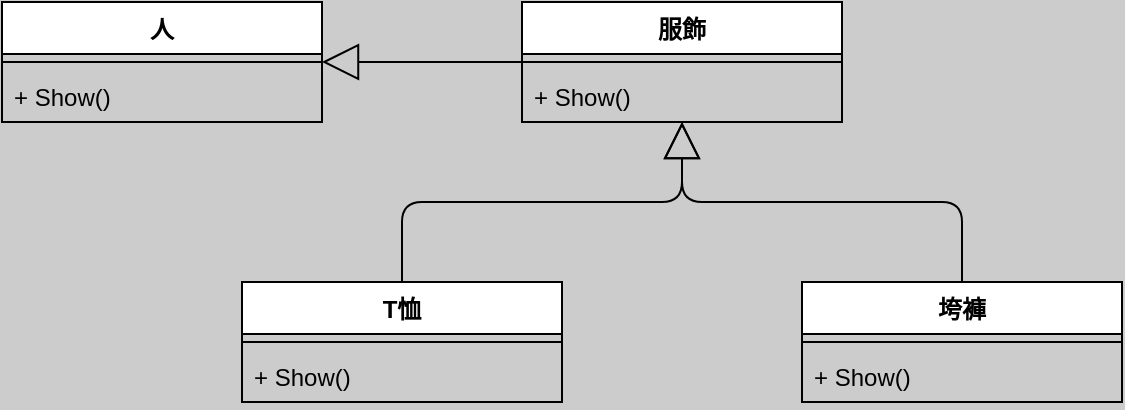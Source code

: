 <mxfile version="14.9.6" type="device" pages="2"><diagram id="SYms85y7DkIKHt3F-70l" name="穿衣"><mxGraphModel dx="1024" dy="592" grid="1" gridSize="10" guides="1" tooltips="1" connect="1" arrows="1" fold="1" page="0" pageScale="1" pageWidth="827" pageHeight="1169" background="#CCCCCC" math="0" shadow="0"><root><mxCell id="mifIHTxtnovzNPQTR4ez-0"/><mxCell id="mifIHTxtnovzNPQTR4ez-1" parent="mifIHTxtnovzNPQTR4ez-0"/><mxCell id="K7P6BfkCAaTFBfr8yJ00-0" value="人" style="swimlane;fontStyle=1;align=center;verticalAlign=top;childLayout=stackLayout;horizontal=1;startSize=26;horizontalStack=0;resizeParent=1;resizeParentMax=0;resizeLast=0;collapsible=1;marginBottom=0;" parent="mifIHTxtnovzNPQTR4ez-1" vertex="1"><mxGeometry x="160" y="190" width="160" height="60" as="geometry"/></mxCell><mxCell id="K7P6BfkCAaTFBfr8yJ00-2" value="" style="line;strokeWidth=1;fillColor=none;align=left;verticalAlign=middle;spacingTop=-1;spacingLeft=3;spacingRight=3;rotatable=0;labelPosition=right;points=[];portConstraint=eastwest;" parent="K7P6BfkCAaTFBfr8yJ00-0" vertex="1"><mxGeometry y="26" width="160" height="8" as="geometry"/></mxCell><mxCell id="K7P6BfkCAaTFBfr8yJ00-4" value="+ Show()" style="text;strokeColor=none;fillColor=none;align=left;verticalAlign=top;spacingLeft=4;spacingRight=4;overflow=hidden;rotatable=0;points=[[0,0.5],[1,0.5]];portConstraint=eastwest;" parent="K7P6BfkCAaTFBfr8yJ00-0" vertex="1"><mxGeometry y="34" width="160" height="26" as="geometry"/></mxCell><mxCell id="K7P6BfkCAaTFBfr8yJ00-5" value="服飾" style="swimlane;fontStyle=1;align=center;verticalAlign=top;childLayout=stackLayout;horizontal=1;startSize=26;horizontalStack=0;resizeParent=1;resizeParentMax=0;resizeLast=0;collapsible=1;marginBottom=0;" parent="mifIHTxtnovzNPQTR4ez-1" vertex="1"><mxGeometry x="420" y="190" width="160" height="60" as="geometry"/></mxCell><mxCell id="K7P6BfkCAaTFBfr8yJ00-6" value="" style="line;strokeWidth=1;fillColor=none;align=left;verticalAlign=middle;spacingTop=-1;spacingLeft=3;spacingRight=3;rotatable=0;labelPosition=right;points=[];portConstraint=eastwest;" parent="K7P6BfkCAaTFBfr8yJ00-5" vertex="1"><mxGeometry y="26" width="160" height="8" as="geometry"/></mxCell><mxCell id="K7P6BfkCAaTFBfr8yJ00-7" value="+ Show()" style="text;strokeColor=none;fillColor=none;align=left;verticalAlign=top;spacingLeft=4;spacingRight=4;overflow=hidden;rotatable=0;points=[[0,0.5],[1,0.5]];portConstraint=eastwest;" parent="K7P6BfkCAaTFBfr8yJ00-5" vertex="1"><mxGeometry y="34" width="160" height="26" as="geometry"/></mxCell><mxCell id="GaUCNGFRh1yNOVYajTak-0" value="" style="endArrow=block;endSize=16;endFill=0;html=1;edgeStyle=orthogonalEdgeStyle;" parent="mifIHTxtnovzNPQTR4ez-1" source="K7P6BfkCAaTFBfr8yJ00-5" target="K7P6BfkCAaTFBfr8yJ00-0" edge="1"><mxGeometry width="160" relative="1" as="geometry"><mxPoint x="330" y="430" as="sourcePoint"/><mxPoint x="330" y="342" as="targetPoint"/></mxGeometry></mxCell><mxCell id="GaUCNGFRh1yNOVYajTak-1" value="T恤" style="swimlane;fontStyle=1;align=center;verticalAlign=top;childLayout=stackLayout;horizontal=1;startSize=26;horizontalStack=0;resizeParent=1;resizeParentMax=0;resizeLast=0;collapsible=1;marginBottom=0;" parent="mifIHTxtnovzNPQTR4ez-1" vertex="1"><mxGeometry x="280" y="330" width="160" height="60" as="geometry"/></mxCell><mxCell id="GaUCNGFRh1yNOVYajTak-2" value="" style="line;strokeWidth=1;fillColor=none;align=left;verticalAlign=middle;spacingTop=-1;spacingLeft=3;spacingRight=3;rotatable=0;labelPosition=right;points=[];portConstraint=eastwest;" parent="GaUCNGFRh1yNOVYajTak-1" vertex="1"><mxGeometry y="26" width="160" height="8" as="geometry"/></mxCell><mxCell id="GaUCNGFRh1yNOVYajTak-3" value="+ Show()" style="text;strokeColor=none;fillColor=none;align=left;verticalAlign=top;spacingLeft=4;spacingRight=4;overflow=hidden;rotatable=0;points=[[0,0.5],[1,0.5]];portConstraint=eastwest;" parent="GaUCNGFRh1yNOVYajTak-1" vertex="1"><mxGeometry y="34" width="160" height="26" as="geometry"/></mxCell><mxCell id="GaUCNGFRh1yNOVYajTak-4" value="垮褲" style="swimlane;fontStyle=1;align=center;verticalAlign=top;childLayout=stackLayout;horizontal=1;startSize=26;horizontalStack=0;resizeParent=1;resizeParentMax=0;resizeLast=0;collapsible=1;marginBottom=0;" parent="mifIHTxtnovzNPQTR4ez-1" vertex="1"><mxGeometry x="560" y="330" width="160" height="60" as="geometry"/></mxCell><mxCell id="GaUCNGFRh1yNOVYajTak-5" value="" style="line;strokeWidth=1;fillColor=none;align=left;verticalAlign=middle;spacingTop=-1;spacingLeft=3;spacingRight=3;rotatable=0;labelPosition=right;points=[];portConstraint=eastwest;" parent="GaUCNGFRh1yNOVYajTak-4" vertex="1"><mxGeometry y="26" width="160" height="8" as="geometry"/></mxCell><mxCell id="GaUCNGFRh1yNOVYajTak-6" value="+ Show()" style="text;strokeColor=none;fillColor=none;align=left;verticalAlign=top;spacingLeft=4;spacingRight=4;overflow=hidden;rotatable=0;points=[[0,0.5],[1,0.5]];portConstraint=eastwest;" parent="GaUCNGFRh1yNOVYajTak-4" vertex="1"><mxGeometry y="34" width="160" height="26" as="geometry"/></mxCell><mxCell id="GaUCNGFRh1yNOVYajTak-7" value="" style="endArrow=block;endSize=16;endFill=0;html=1;edgeStyle=orthogonalEdgeStyle;" parent="mifIHTxtnovzNPQTR4ez-1" source="GaUCNGFRh1yNOVYajTak-1" target="K7P6BfkCAaTFBfr8yJ00-5" edge="1"><mxGeometry width="160" relative="1" as="geometry"><mxPoint x="430" y="230" as="sourcePoint"/><mxPoint x="330" y="230" as="targetPoint"/></mxGeometry></mxCell><mxCell id="GaUCNGFRh1yNOVYajTak-8" value="" style="endArrow=block;endSize=16;endFill=0;html=1;edgeStyle=orthogonalEdgeStyle;" parent="mifIHTxtnovzNPQTR4ez-1" source="GaUCNGFRh1yNOVYajTak-4" target="K7P6BfkCAaTFBfr8yJ00-5" edge="1"><mxGeometry width="160" relative="1" as="geometry"><mxPoint x="440" y="240" as="sourcePoint"/><mxPoint x="340" y="240" as="targetPoint"/></mxGeometry></mxCell></root></mxGraphModel></diagram><diagram id="luZJBJ9Y1NAu4HdkstK2" name="結構圖"><mxGraphModel dx="1424" dy="592" grid="1" gridSize="10" guides="1" tooltips="1" connect="1" arrows="1" fold="1" page="0" pageScale="1" pageWidth="827" pageHeight="1169" background="#CCCCCC" math="0" shadow="0"><root><mxCell id="V8Ow2Csa5tDHC5viFKtr-0"/><mxCell id="V8Ow2Csa5tDHC5viFKtr-1" parent="V8Ow2Csa5tDHC5viFKtr-0"/><mxCell id="V8Ow2Csa5tDHC5viFKtr-31" value="ConcreteComponent" style="swimlane;fontStyle=1;align=center;verticalAlign=top;childLayout=stackLayout;horizontal=1;startSize=26;horizontalStack=0;resizeParent=1;resizeParentMax=0;resizeLast=0;collapsible=1;marginBottom=0;" vertex="1" parent="V8Ow2Csa5tDHC5viFKtr-1"><mxGeometry x="150" y="140" width="160" height="60" as="geometry"/></mxCell><mxCell id="V8Ow2Csa5tDHC5viFKtr-32" value="" style="line;strokeWidth=1;fillColor=none;align=left;verticalAlign=middle;spacingTop=-1;spacingLeft=3;spacingRight=3;rotatable=0;labelPosition=right;points=[];portConstraint=eastwest;" vertex="1" parent="V8Ow2Csa5tDHC5viFKtr-31"><mxGeometry y="26" width="160" height="8" as="geometry"/></mxCell><mxCell id="V8Ow2Csa5tDHC5viFKtr-33" value="+ Operation()" style="text;strokeColor=none;fillColor=none;align=left;verticalAlign=top;spacingLeft=4;spacingRight=4;overflow=hidden;rotatable=0;points=[[0,0.5],[1,0.5]];portConstraint=eastwest;" vertex="1" parent="V8Ow2Csa5tDHC5viFKtr-31"><mxGeometry y="34" width="160" height="26" as="geometry"/></mxCell><mxCell id="V8Ow2Csa5tDHC5viFKtr-34" value="Component" style="swimlane;fontStyle=1;align=center;verticalAlign=top;childLayout=stackLayout;horizontal=1;startSize=26;horizontalStack=0;resizeParent=1;resizeParentMax=0;resizeLast=0;collapsible=1;marginBottom=0;" vertex="1" parent="V8Ow2Csa5tDHC5viFKtr-1"><mxGeometry x="430" y="70" width="160" height="60" as="geometry"/></mxCell><mxCell id="V8Ow2Csa5tDHC5viFKtr-35" value="" style="line;strokeWidth=1;fillColor=none;align=left;verticalAlign=middle;spacingTop=-1;spacingLeft=3;spacingRight=3;rotatable=0;labelPosition=right;points=[];portConstraint=eastwest;" vertex="1" parent="V8Ow2Csa5tDHC5viFKtr-34"><mxGeometry y="26" width="160" height="8" as="geometry"/></mxCell><mxCell id="V8Ow2Csa5tDHC5viFKtr-36" value="+ Operation()" style="text;strokeColor=none;fillColor=none;align=left;verticalAlign=top;spacingLeft=4;spacingRight=4;overflow=hidden;rotatable=0;points=[[0,0.5],[1,0.5]];portConstraint=eastwest;" vertex="1" parent="V8Ow2Csa5tDHC5viFKtr-34"><mxGeometry y="34" width="160" height="26" as="geometry"/></mxCell><mxCell id="V8Ow2Csa5tDHC5viFKtr-37" value="" style="endArrow=block;endSize=16;endFill=0;html=1;edgeStyle=orthogonalEdgeStyle;" edge="1" parent="V8Ow2Csa5tDHC5viFKtr-1" source="V8Ow2Csa5tDHC5viFKtr-31" target="V8Ow2Csa5tDHC5viFKtr-34"><mxGeometry width="160" relative="1" as="geometry"><mxPoint x="360" y="110" as="sourcePoint"/><mxPoint x="340" y="352" as="targetPoint"/></mxGeometry></mxCell><mxCell id="V8Ow2Csa5tDHC5viFKtr-38" value="" style="endArrow=block;endSize=16;endFill=0;html=1;edgeStyle=orthogonalEdgeStyle;" edge="1" parent="V8Ow2Csa5tDHC5viFKtr-1" source="V8Ow2Csa5tDHC5viFKtr-45" target="V8Ow2Csa5tDHC5viFKtr-40"><mxGeometry width="160" relative="1" as="geometry"><mxPoint x="370" y="340" as="sourcePoint"/><mxPoint x="340" y="240" as="targetPoint"/></mxGeometry></mxCell><mxCell id="V8Ow2Csa5tDHC5viFKtr-39" value="" style="endArrow=block;endSize=16;endFill=0;html=1;edgeStyle=orthogonalEdgeStyle;" edge="1" parent="V8Ow2Csa5tDHC5viFKtr-1" source="V8Ow2Csa5tDHC5viFKtr-48" target="V8Ow2Csa5tDHC5viFKtr-40"><mxGeometry width="160" relative="1" as="geometry"><mxPoint x="650" y="340" as="sourcePoint"/><mxPoint x="350" y="250" as="targetPoint"/></mxGeometry></mxCell><mxCell id="V8Ow2Csa5tDHC5viFKtr-40" value="Decorator" style="swimlane;fontStyle=1;align=center;verticalAlign=top;childLayout=stackLayout;horizontal=1;startSize=26;horizontalStack=0;resizeParent=1;resizeParentMax=0;resizeLast=0;collapsible=1;marginBottom=0;" vertex="1" parent="V8Ow2Csa5tDHC5viFKtr-1"><mxGeometry x="430" y="200" width="160" height="60" as="geometry"/></mxCell><mxCell id="V8Ow2Csa5tDHC5viFKtr-41" value="" style="line;strokeWidth=1;fillColor=none;align=left;verticalAlign=middle;spacingTop=-1;spacingLeft=3;spacingRight=3;rotatable=0;labelPosition=right;points=[];portConstraint=eastwest;" vertex="1" parent="V8Ow2Csa5tDHC5viFKtr-40"><mxGeometry y="26" width="160" height="8" as="geometry"/></mxCell><mxCell id="V8Ow2Csa5tDHC5viFKtr-42" value="+ Operation()" style="text;strokeColor=none;fillColor=none;align=left;verticalAlign=top;spacingLeft=4;spacingRight=4;overflow=hidden;rotatable=0;points=[[0,0.5],[1,0.5]];portConstraint=eastwest;" vertex="1" parent="V8Ow2Csa5tDHC5viFKtr-40"><mxGeometry y="34" width="160" height="26" as="geometry"/></mxCell><mxCell id="V8Ow2Csa5tDHC5viFKtr-43" value="" style="endArrow=block;endSize=16;endFill=0;html=1;edgeStyle=orthogonalEdgeStyle;" edge="1" parent="V8Ow2Csa5tDHC5viFKtr-1" source="V8Ow2Csa5tDHC5viFKtr-40" target="V8Ow2Csa5tDHC5viFKtr-34"><mxGeometry width="160" relative="1" as="geometry"><mxPoint x="340" y="240" as="sourcePoint"/><mxPoint x="440" y="240" as="targetPoint"/></mxGeometry></mxCell><mxCell id="V8Ow2Csa5tDHC5viFKtr-44" value="1" style="endArrow=open;html=1;endSize=12;startArrow=diamondThin;startSize=14;startFill=0;edgeStyle=orthogonalEdgeStyle;align=left;verticalAlign=bottom;" edge="1" parent="V8Ow2Csa5tDHC5viFKtr-1" source="V8Ow2Csa5tDHC5viFKtr-40" target="V8Ow2Csa5tDHC5viFKtr-34"><mxGeometry x="-1" y="3" relative="1" as="geometry"><mxPoint x="340" y="320" as="sourcePoint"/><mxPoint x="500" y="320" as="targetPoint"/><Array as="points"><mxPoint x="680" y="230"/><mxPoint x="680" y="100"/></Array></mxGeometry></mxCell><mxCell id="V8Ow2Csa5tDHC5viFKtr-45" value="ConcreteDecoratorA" style="swimlane;fontStyle=1;align=center;verticalAlign=top;childLayout=stackLayout;horizontal=1;startSize=26;horizontalStack=0;resizeParent=1;resizeParentMax=0;resizeLast=0;collapsible=1;marginBottom=0;" vertex="1" parent="V8Ow2Csa5tDHC5viFKtr-1"><mxGeometry x="290" y="330" width="160" height="60" as="geometry"/></mxCell><mxCell id="V8Ow2Csa5tDHC5viFKtr-46" value="" style="line;strokeWidth=1;fillColor=none;align=left;verticalAlign=middle;spacingTop=-1;spacingLeft=3;spacingRight=3;rotatable=0;labelPosition=right;points=[];portConstraint=eastwest;" vertex="1" parent="V8Ow2Csa5tDHC5viFKtr-45"><mxGeometry y="26" width="160" height="8" as="geometry"/></mxCell><mxCell id="V8Ow2Csa5tDHC5viFKtr-47" value="+ Operation()" style="text;strokeColor=none;fillColor=none;align=left;verticalAlign=top;spacingLeft=4;spacingRight=4;overflow=hidden;rotatable=0;points=[[0,0.5],[1,0.5]];portConstraint=eastwest;" vertex="1" parent="V8Ow2Csa5tDHC5viFKtr-45"><mxGeometry y="34" width="160" height="26" as="geometry"/></mxCell><mxCell id="V8Ow2Csa5tDHC5viFKtr-48" value="ConcreteDecoratorB" style="swimlane;fontStyle=1;align=center;verticalAlign=top;childLayout=stackLayout;horizontal=1;startSize=26;horizontalStack=0;resizeParent=1;resizeParentMax=0;resizeLast=0;collapsible=1;marginBottom=0;" vertex="1" parent="V8Ow2Csa5tDHC5viFKtr-1"><mxGeometry x="570" y="330" width="160" height="60" as="geometry"/></mxCell><mxCell id="V8Ow2Csa5tDHC5viFKtr-49" value="" style="line;strokeWidth=1;fillColor=none;align=left;verticalAlign=middle;spacingTop=-1;spacingLeft=3;spacingRight=3;rotatable=0;labelPosition=right;points=[];portConstraint=eastwest;" vertex="1" parent="V8Ow2Csa5tDHC5viFKtr-48"><mxGeometry y="26" width="160" height="8" as="geometry"/></mxCell><mxCell id="V8Ow2Csa5tDHC5viFKtr-50" value="+ Operation()" style="text;strokeColor=none;fillColor=none;align=left;verticalAlign=top;spacingLeft=4;spacingRight=4;overflow=hidden;rotatable=0;points=[[0,0.5],[1,0.5]];portConstraint=eastwest;" vertex="1" parent="V8Ow2Csa5tDHC5viFKtr-48"><mxGeometry y="34" width="160" height="26" as="geometry"/></mxCell><mxCell id="V8Ow2Csa5tDHC5viFKtr-51" style="edgeStyle=orthogonalEdgeStyle;rounded=0;orthogonalLoop=1;jettySize=auto;html=1;entryX=0.75;entryY=0;entryDx=0;entryDy=0;dashed=1;endArrow=none;endFill=0;" edge="1" parent="V8Ow2Csa5tDHC5viFKtr-1" source="V8Ow2Csa5tDHC5viFKtr-52" target="V8Ow2Csa5tDHC5viFKtr-34"><mxGeometry relative="1" as="geometry"/></mxCell><mxCell id="V8Ow2Csa5tDHC5viFKtr-52" value="Component定義了一個物件介面，&lt;br&gt;給這些物件(ConcreteComponent)動態加入職責" style="text;html=1;align=left;verticalAlign=middle;resizable=0;points=[];autosize=1;" vertex="1" parent="V8Ow2Csa5tDHC5viFKtr-1"><mxGeometry x="780" y="30" width="270" height="30" as="geometry"/></mxCell><mxCell id="V8Ow2Csa5tDHC5viFKtr-53" style="edgeStyle=orthogonalEdgeStyle;rounded=0;orthogonalLoop=1;jettySize=auto;html=1;entryX=0.75;entryY=0;entryDx=0;entryDy=0;dashed=1;endArrow=none;endFill=0;" edge="1" parent="V8Ow2Csa5tDHC5viFKtr-1" source="V8Ow2Csa5tDHC5viFKtr-54" target="V8Ow2Csa5tDHC5viFKtr-40"><mxGeometry relative="1" as="geometry"/></mxCell><mxCell id="V8Ow2Csa5tDHC5viFKtr-54" value="Decorator繼承Component，&lt;br&gt;從外類別擴充Component類別的功能&lt;br&gt;而Component無須知道Decorator存在" style="text;html=1;align=left;verticalAlign=middle;resizable=0;points=[];autosize=1;" vertex="1" parent="V8Ow2Csa5tDHC5viFKtr-1"><mxGeometry x="790" y="150" width="210" height="50" as="geometry"/></mxCell><mxCell id="V8Ow2Csa5tDHC5viFKtr-55" style="edgeStyle=orthogonalEdgeStyle;rounded=0;orthogonalLoop=1;jettySize=auto;html=1;entryX=0.51;entryY=1.008;entryDx=0;entryDy=0;entryPerimeter=0;dashed=1;endArrow=none;endFill=0;" edge="1" parent="V8Ow2Csa5tDHC5viFKtr-1" source="V8Ow2Csa5tDHC5viFKtr-57" target="V8Ow2Csa5tDHC5viFKtr-50"><mxGeometry relative="1" as="geometry"/></mxCell><mxCell id="V8Ow2Csa5tDHC5viFKtr-56" style="edgeStyle=orthogonalEdgeStyle;rounded=0;orthogonalLoop=1;jettySize=auto;html=1;dashed=1;endArrow=none;endFill=0;entryX=0.465;entryY=1.131;entryDx=0;entryDy=0;entryPerimeter=0;" edge="1" parent="V8Ow2Csa5tDHC5viFKtr-1" source="V8Ow2Csa5tDHC5viFKtr-57" target="V8Ow2Csa5tDHC5viFKtr-47"><mxGeometry relative="1" as="geometry"><Array as="points"><mxPoint x="510" y="420"/><mxPoint x="364" y="420"/></Array></mxGeometry></mxCell><mxCell id="V8Ow2Csa5tDHC5viFKtr-57" value="ConcreteDecorator是具體的裝飾物件，&lt;br&gt;替Component加入職責" style="text;html=1;align=center;verticalAlign=middle;resizable=0;points=[];autosize=1;" vertex="1" parent="V8Ow2Csa5tDHC5viFKtr-1"><mxGeometry x="420" y="460" width="230" height="30" as="geometry"/></mxCell><mxCell id="V8Ow2Csa5tDHC5viFKtr-58" style="edgeStyle=orthogonalEdgeStyle;rounded=0;orthogonalLoop=1;jettySize=auto;html=1;entryX=0.065;entryY=0.37;entryDx=0;entryDy=0;entryPerimeter=0;dashed=1;endArrow=none;endFill=0;" edge="1" parent="V8Ow2Csa5tDHC5viFKtr-1" source="V8Ow2Csa5tDHC5viFKtr-59" target="V8Ow2Csa5tDHC5viFKtr-31"><mxGeometry relative="1" as="geometry"/></mxCell><mxCell id="V8Ow2Csa5tDHC5viFKtr-59" value="ConcreteComponent定義具體物件，&lt;br&gt;也可在這邊加入職責" style="text;html=1;align=right;verticalAlign=middle;resizable=0;points=[];autosize=1;" vertex="1" parent="V8Ow2Csa5tDHC5viFKtr-1"><mxGeometry x="-120" y="140" width="210" height="30" as="geometry"/></mxCell></root></mxGraphModel></diagram></mxfile>